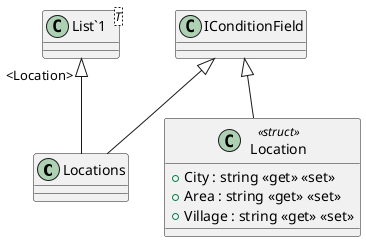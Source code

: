 @startuml
class Locations {
}
class Location <<struct>> {
    + City : string <<get>> <<set>>
    + Area : string <<get>> <<set>>
    + Village : string <<get>> <<set>>
}
class "List`1"<T> {
}
"List`1" "<Location>" <|-- Locations
IConditionField <|-- Locations
IConditionField <|-- Location
@enduml
